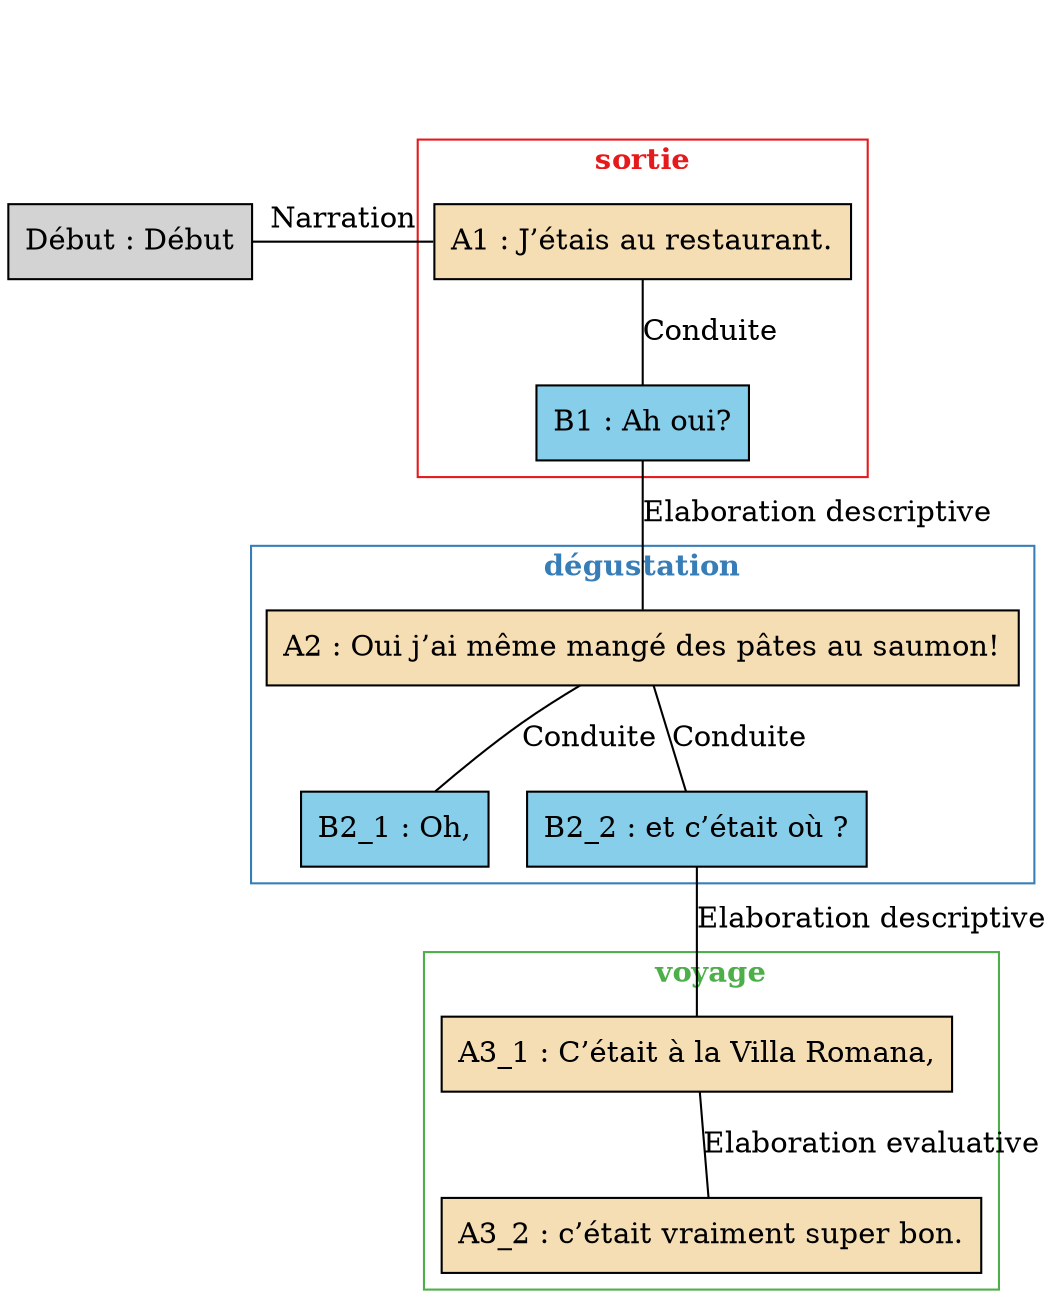 digraph E08 {
	node [shape=box style=filled]
	newrank=true
	zero [style=invis]
	"Début" [label="Début : Début"]
	A1 [label="A1 : J’étais au restaurant." fillcolor=wheat]
	B1 [label="B1 : Ah oui?" fillcolor=skyblue]
	A2 [label="A2 : Oui j’ai même mangé des pâtes au saumon!" fillcolor=wheat]
	B2_1 [label="B2_1 : Oh," fillcolor=skyblue]
	B2_2 [label="B2_2 : et c’était où ?" fillcolor=skyblue]
	A3_1 [label="A3_1 : C’était à la Villa Romana," fillcolor=wheat]
	A3_2 [label="A3_2 : c’était vraiment super bon." fillcolor=wheat]
	zero -> "Début" [label="" style=invis]
	zero -> A1 [style=invis weight=1]
	"Début" -> A1 [label=Narration constraint=false dir=none]
	A1 -> B1 [label=Conduite dir=none weight=2]
	B1 -> A2 [label="Elaboration descriptive" dir=none weight=2]
	A2 -> B2_1 [label=Conduite dir=none weight=2]
	B2_2 -> A3_1 [label="Elaboration descriptive" dir=none weight=2]
	A2 -> B2_2 [label=Conduite dir=none weight=2]
	A3_1 -> A3_2 [label="Elaboration evaluative" dir=none weight=2]
	subgraph cluster_1 {
		label=<<B>sortie</B>>
		colorscheme=set19
		color=1
		fontcolor=1
		A1
		B1
	}
	subgraph cluster_2 {
		label=<<B>dégustation</B>>
		colorscheme=set19
		color=2
		fontcolor=2
		A2
		B2_1
		B2_2
	}
	subgraph cluster_3 {
		label=<<B>voyage</B>>
		colorscheme=set19
		color=3
		fontcolor=3
		A3_1
		A3_2
	}
}
